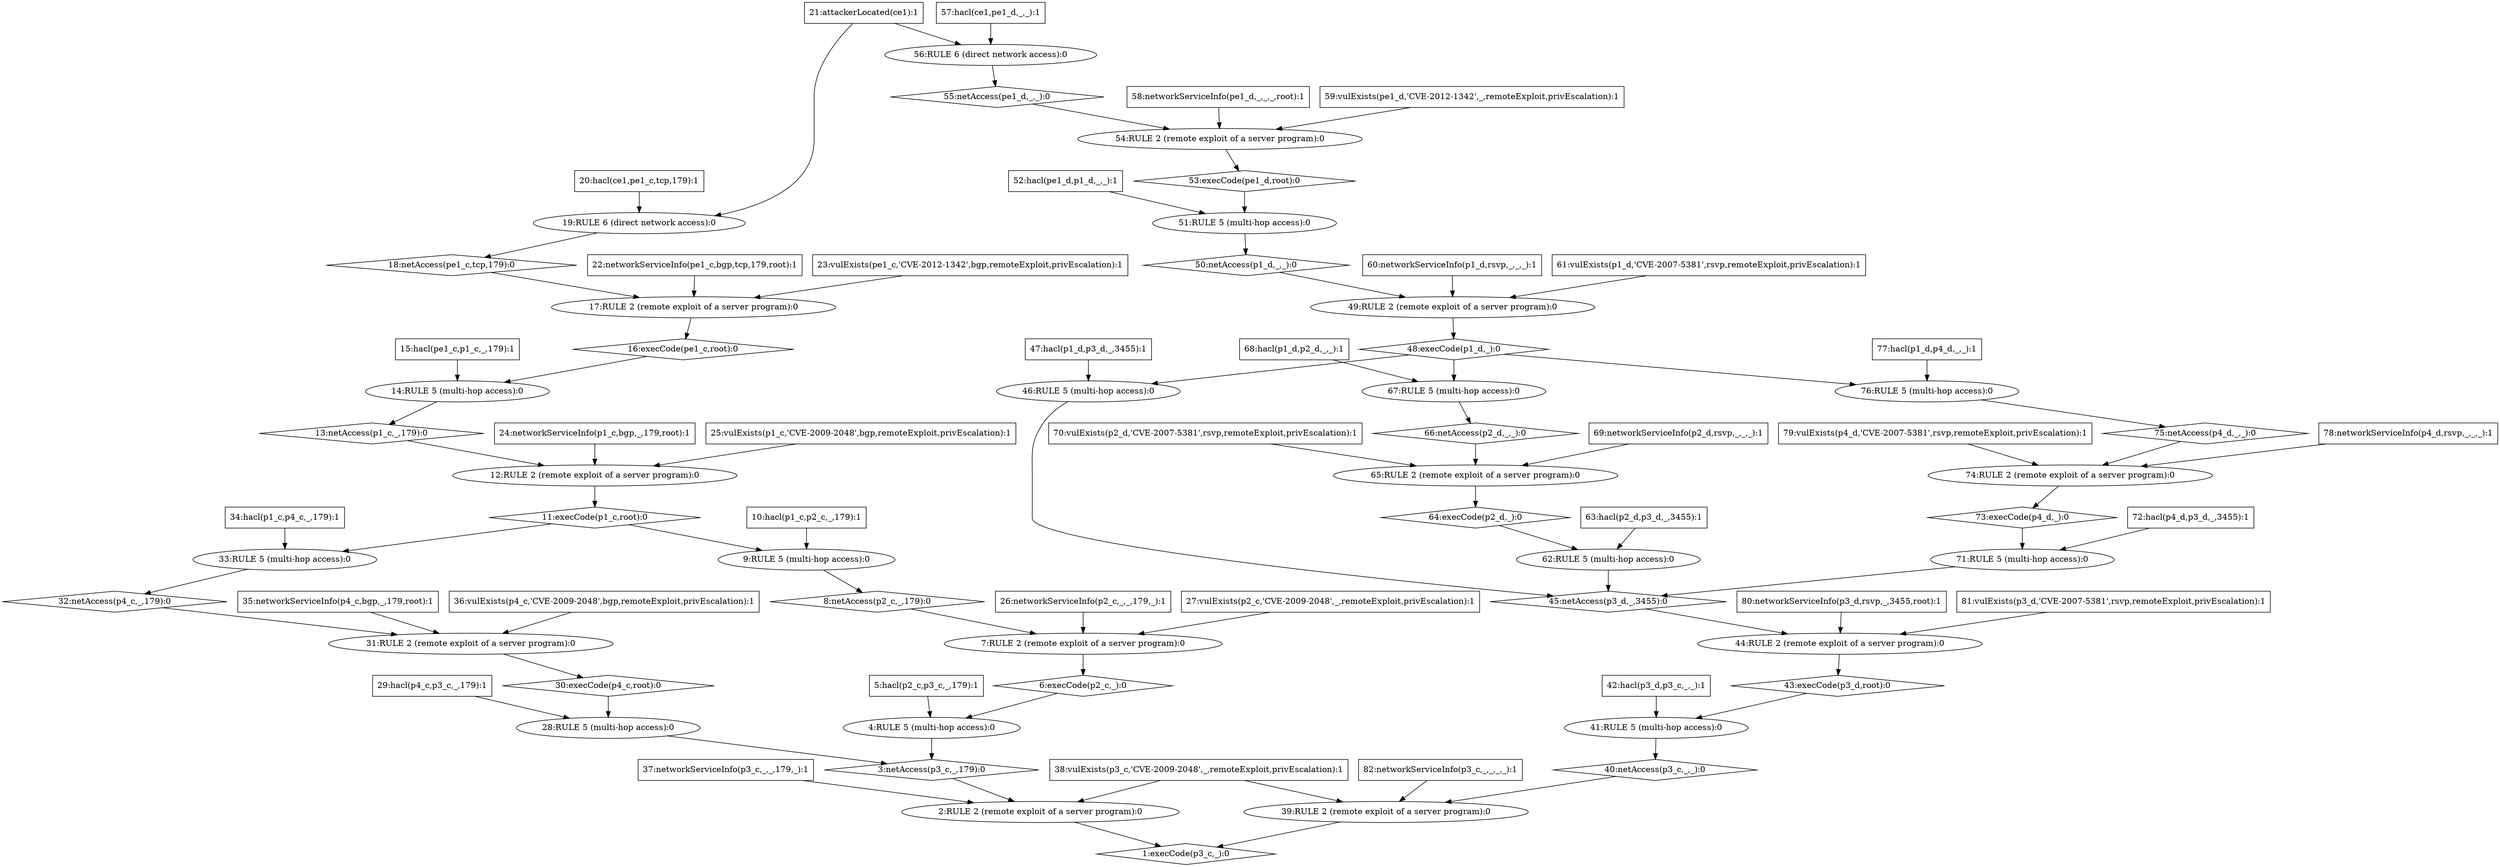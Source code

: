 digraph G {
	1 [label="1:execCode(p3_c,_):0",shape=diamond];
	2 [label="2:RULE 2 (remote exploit of a server program):0",shape=ellipse];
	3 [label="3:netAccess(p3_c,_,179):0",shape=diamond];
	4 [label="4:RULE 5 (multi-hop access):0",shape=ellipse];
	5 [label="5:hacl(p2_c,p3_c,_,179):1",shape=box];
	6 [label="6:execCode(p2_c,_):0",shape=diamond];
	7 [label="7:RULE 2 (remote exploit of a server program):0",shape=ellipse];
	8 [label="8:netAccess(p2_c,_,179):0",shape=diamond];
	9 [label="9:RULE 5 (multi-hop access):0",shape=ellipse];
	10 [label="10:hacl(p1_c,p2_c,_,179):1",shape=box];
	11 [label="11:execCode(p1_c,root):0",shape=diamond];
	12 [label="12:RULE 2 (remote exploit of a server program):0",shape=ellipse];
	13 [label="13:netAccess(p1_c,_,179):0",shape=diamond];
	14 [label="14:RULE 5 (multi-hop access):0",shape=ellipse];
	15 [label="15:hacl(pe1_c,p1_c,_,179):1",shape=box];
	16 [label="16:execCode(pe1_c,root):0",shape=diamond];
	17 [label="17:RULE 2 (remote exploit of a server program):0",shape=ellipse];
	18 [label="18:netAccess(pe1_c,tcp,179):0",shape=diamond];
	19 [label="19:RULE 6 (direct network access):0",shape=ellipse];
	20 [label="20:hacl(ce1,pe1_c,tcp,179):1",shape=box];
	21 [label="21:attackerLocated(ce1):1",shape=box];
	22 [label="22:networkServiceInfo(pe1_c,bgp,tcp,179,root):1",shape=box];
	23 [label="23:vulExists(pe1_c,'CVE-2012-1342',bgp,remoteExploit,privEscalation):1",shape=box];
	24 [label="24:networkServiceInfo(p1_c,bgp,_,179,root):1",shape=box];
	25 [label="25:vulExists(p1_c,'CVE-2009-2048',bgp,remoteExploit,privEscalation):1",shape=box];
	26 [label="26:networkServiceInfo(p2_c,_,_,179,_):1",shape=box];
	27 [label="27:vulExists(p2_c,'CVE-2009-2048',_,remoteExploit,privEscalation):1",shape=box];
	28 [label="28:RULE 5 (multi-hop access):0",shape=ellipse];
	29 [label="29:hacl(p4_c,p3_c,_,179):1",shape=box];
	30 [label="30:execCode(p4_c,root):0",shape=diamond];
	31 [label="31:RULE 2 (remote exploit of a server program):0",shape=ellipse];
	32 [label="32:netAccess(p4_c,_,179):0",shape=diamond];
	33 [label="33:RULE 5 (multi-hop access):0",shape=ellipse];
	34 [label="34:hacl(p1_c,p4_c,_,179):1",shape=box];
	35 [label="35:networkServiceInfo(p4_c,bgp,_,179,root):1",shape=box];
	36 [label="36:vulExists(p4_c,'CVE-2009-2048',bgp,remoteExploit,privEscalation):1",shape=box];
	37 [label="37:networkServiceInfo(p3_c,_,_,179,_):1",shape=box];
	38 [label="38:vulExists(p3_c,'CVE-2009-2048',_,remoteExploit,privEscalation):1",shape=box];
	39 [label="39:RULE 2 (remote exploit of a server program):0",shape=ellipse];
	40 [label="40:netAccess(p3_c,_,_):0",shape=diamond];
	41 [label="41:RULE 5 (multi-hop access):0",shape=ellipse];
	42 [label="42:hacl(p3_d,p3_c,_,_):1",shape=box];
	43 [label="43:execCode(p3_d,root):0",shape=diamond];
	44 [label="44:RULE 2 (remote exploit of a server program):0",shape=ellipse];
	45 [label="45:netAccess(p3_d,_,3455):0",shape=diamond];
	46 [label="46:RULE 5 (multi-hop access):0",shape=ellipse];
	47 [label="47:hacl(p1_d,p3_d,_,3455):1",shape=box];
	48 [label="48:execCode(p1_d,_):0",shape=diamond];
	49 [label="49:RULE 2 (remote exploit of a server program):0",shape=ellipse];
	50 [label="50:netAccess(p1_d,_,_):0",shape=diamond];
	51 [label="51:RULE 5 (multi-hop access):0",shape=ellipse];
	52 [label="52:hacl(pe1_d,p1_d,_,_):1",shape=box];
	53 [label="53:execCode(pe1_d,root):0",shape=diamond];
	54 [label="54:RULE 2 (remote exploit of a server program):0",shape=ellipse];
	55 [label="55:netAccess(pe1_d,_,_):0",shape=diamond];
	56 [label="56:RULE 6 (direct network access):0",shape=ellipse];
	57 [label="57:hacl(ce1,pe1_d,_,_):1",shape=box];
	58 [label="58:networkServiceInfo(pe1_d,_,_,_,root):1",shape=box];
	59 [label="59:vulExists(pe1_d,'CVE-2012-1342',_,remoteExploit,privEscalation):1",shape=box];
	60 [label="60:networkServiceInfo(p1_d,rsvp,_,_,_):1",shape=box];
	61 [label="61:vulExists(p1_d,'CVE-2007-5381',rsvp,remoteExploit,privEscalation):1",shape=box];
	62 [label="62:RULE 5 (multi-hop access):0",shape=ellipse];
	63 [label="63:hacl(p2_d,p3_d,_,3455):1",shape=box];
	64 [label="64:execCode(p2_d,_):0",shape=diamond];
	65 [label="65:RULE 2 (remote exploit of a server program):0",shape=ellipse];
	66 [label="66:netAccess(p2_d,_,_):0",shape=diamond];
	67 [label="67:RULE 5 (multi-hop access):0",shape=ellipse];
	68 [label="68:hacl(p1_d,p2_d,_,_):1",shape=box];
	69 [label="69:networkServiceInfo(p2_d,rsvp,_,_,_):1",shape=box];
	70 [label="70:vulExists(p2_d,'CVE-2007-5381',rsvp,remoteExploit,privEscalation):1",shape=box];
	71 [label="71:RULE 5 (multi-hop access):0",shape=ellipse];
	72 [label="72:hacl(p4_d,p3_d,_,3455):1",shape=box];
	73 [label="73:execCode(p4_d,_):0",shape=diamond];
	74 [label="74:RULE 2 (remote exploit of a server program):0",shape=ellipse];
	75 [label="75:netAccess(p4_d,_,_):0",shape=diamond];
	76 [label="76:RULE 5 (multi-hop access):0",shape=ellipse];
	77 [label="77:hacl(p1_d,p4_d,_,_):1",shape=box];
	78 [label="78:networkServiceInfo(p4_d,rsvp,_,_,_):1",shape=box];
	79 [label="79:vulExists(p4_d,'CVE-2007-5381',rsvp,remoteExploit,privEscalation):1",shape=box];
	80 [label="80:networkServiceInfo(p3_d,rsvp,_,3455,root):1",shape=box];
	81 [label="81:vulExists(p3_d,'CVE-2007-5381',rsvp,remoteExploit,privEscalation):1",shape=box];
	82 [label="82:networkServiceInfo(p3_c,_,_,_,_):1",shape=box];
	5 -> 	4;
	10 -> 	9;
	15 -> 	14;
	20 -> 	19;
	21 -> 	19;
	19 -> 	18;
	18 -> 	17;
	22 -> 	17;
	23 -> 	17;
	17 -> 	16;
	16 -> 	14;
	14 -> 	13;
	13 -> 	12;
	24 -> 	12;
	25 -> 	12;
	12 -> 	11;
	11 -> 	9;
	9 -> 	8;
	8 -> 	7;
	26 -> 	7;
	27 -> 	7;
	7 -> 	6;
	6 -> 	4;
	4 -> 	3;
	29 -> 	28;
	34 -> 	33;
	11 -> 	33;
	33 -> 	32;
	32 -> 	31;
	35 -> 	31;
	36 -> 	31;
	31 -> 	30;
	30 -> 	28;
	28 -> 	3;
	3 -> 	2;
	37 -> 	2;
	38 -> 	2;
	2 -> 	1;
	42 -> 	41;
	47 -> 	46;
	52 -> 	51;
	57 -> 	56;
	21 -> 	56;
	56 -> 	55;
	55 -> 	54;
	58 -> 	54;
	59 -> 	54;
	54 -> 	53;
	53 -> 	51;
	51 -> 	50;
	50 -> 	49;
	60 -> 	49;
	61 -> 	49;
	49 -> 	48;
	48 -> 	46;
	46 -> 	45;
	63 -> 	62;
	68 -> 	67;
	48 -> 	67;
	67 -> 	66;
	66 -> 	65;
	69 -> 	65;
	70 -> 	65;
	65 -> 	64;
	64 -> 	62;
	62 -> 	45;
	72 -> 	71;
	77 -> 	76;
	48 -> 	76;
	76 -> 	75;
	75 -> 	74;
	78 -> 	74;
	79 -> 	74;
	74 -> 	73;
	73 -> 	71;
	71 -> 	45;
	45 -> 	44;
	80 -> 	44;
	81 -> 	44;
	44 -> 	43;
	43 -> 	41;
	41 -> 	40;
	40 -> 	39;
	82 -> 	39;
	38 -> 	39;
	39 -> 	1;
}

